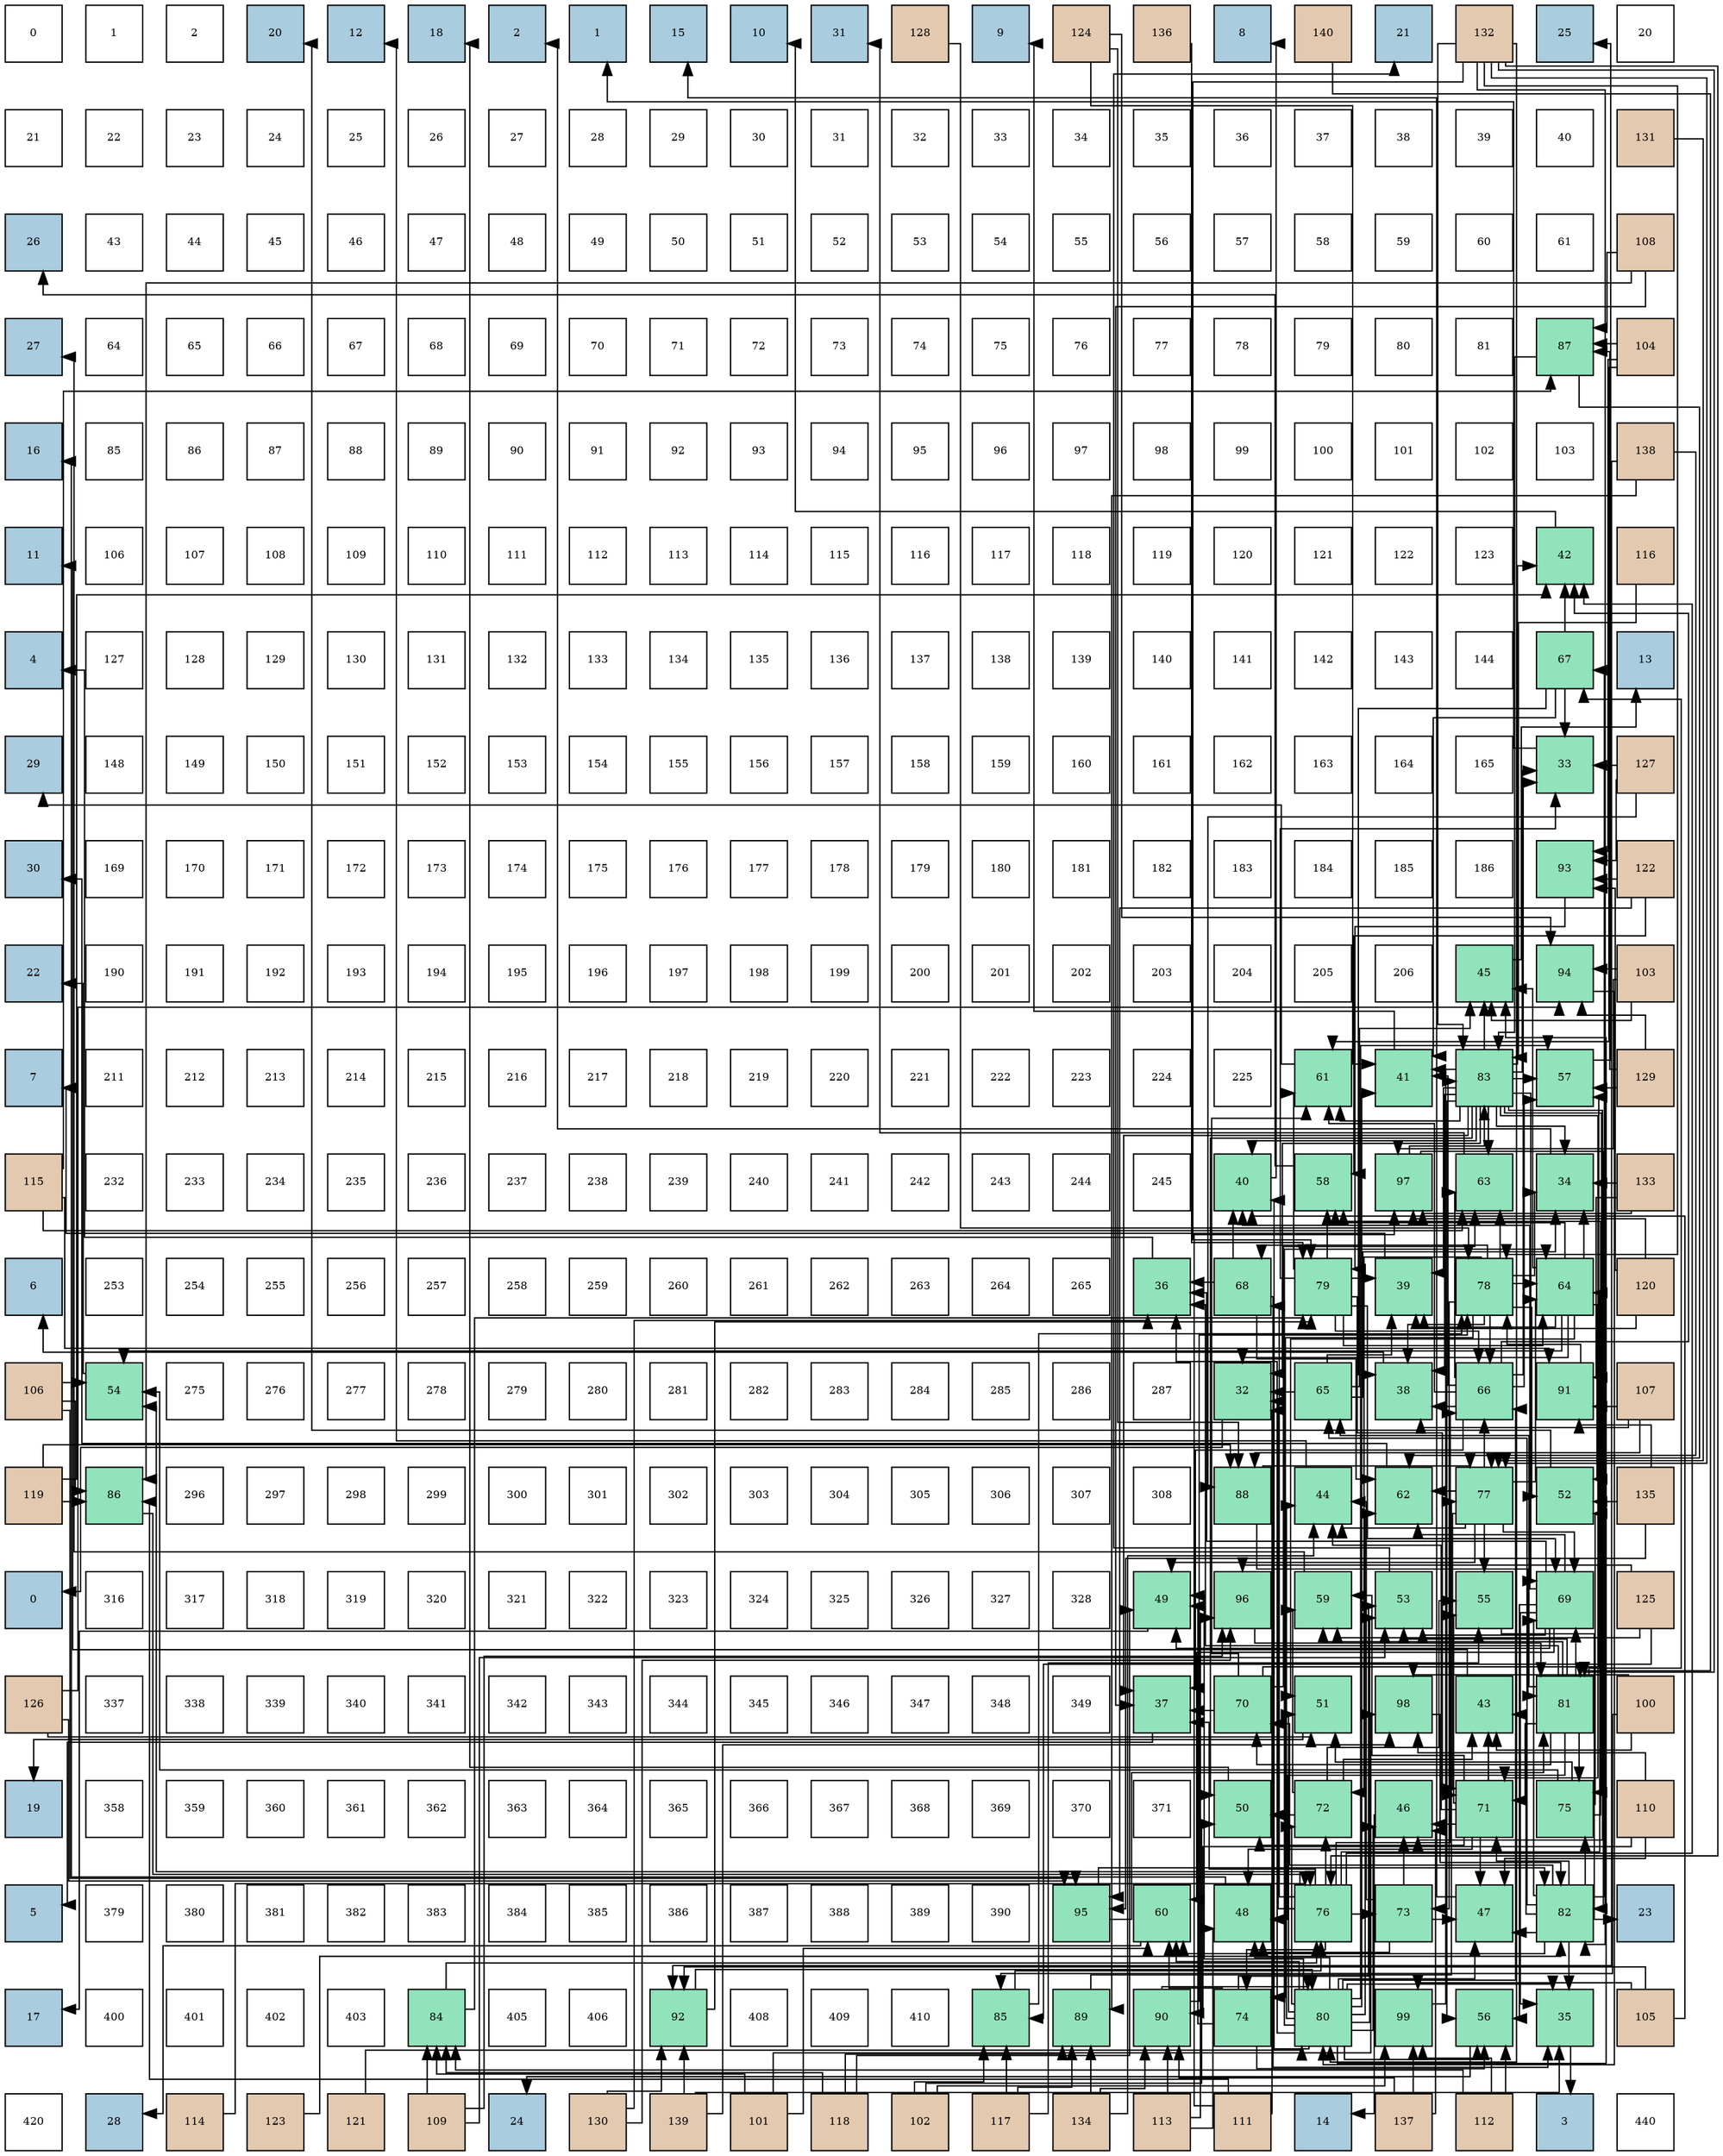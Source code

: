 digraph layout{
 rankdir=TB;
 splines=ortho;
 node [style=filled shape=square fixedsize=true width=0.6];
0[label="0", fontsize=8, fillcolor="#ffffff"];
1[label="1", fontsize=8, fillcolor="#ffffff"];
2[label="2", fontsize=8, fillcolor="#ffffff"];
3[label="20", fontsize=8, fillcolor="#a9ccde"];
4[label="12", fontsize=8, fillcolor="#a9ccde"];
5[label="18", fontsize=8, fillcolor="#a9ccde"];
6[label="2", fontsize=8, fillcolor="#a9ccde"];
7[label="1", fontsize=8, fillcolor="#a9ccde"];
8[label="15", fontsize=8, fillcolor="#a9ccde"];
9[label="10", fontsize=8, fillcolor="#a9ccde"];
10[label="31", fontsize=8, fillcolor="#a9ccde"];
11[label="128", fontsize=8, fillcolor="#e3c9af"];
12[label="9", fontsize=8, fillcolor="#a9ccde"];
13[label="124", fontsize=8, fillcolor="#e3c9af"];
14[label="136", fontsize=8, fillcolor="#e3c9af"];
15[label="8", fontsize=8, fillcolor="#a9ccde"];
16[label="140", fontsize=8, fillcolor="#e3c9af"];
17[label="21", fontsize=8, fillcolor="#a9ccde"];
18[label="132", fontsize=8, fillcolor="#e3c9af"];
19[label="25", fontsize=8, fillcolor="#a9ccde"];
20[label="20", fontsize=8, fillcolor="#ffffff"];
21[label="21", fontsize=8, fillcolor="#ffffff"];
22[label="22", fontsize=8, fillcolor="#ffffff"];
23[label="23", fontsize=8, fillcolor="#ffffff"];
24[label="24", fontsize=8, fillcolor="#ffffff"];
25[label="25", fontsize=8, fillcolor="#ffffff"];
26[label="26", fontsize=8, fillcolor="#ffffff"];
27[label="27", fontsize=8, fillcolor="#ffffff"];
28[label="28", fontsize=8, fillcolor="#ffffff"];
29[label="29", fontsize=8, fillcolor="#ffffff"];
30[label="30", fontsize=8, fillcolor="#ffffff"];
31[label="31", fontsize=8, fillcolor="#ffffff"];
32[label="32", fontsize=8, fillcolor="#ffffff"];
33[label="33", fontsize=8, fillcolor="#ffffff"];
34[label="34", fontsize=8, fillcolor="#ffffff"];
35[label="35", fontsize=8, fillcolor="#ffffff"];
36[label="36", fontsize=8, fillcolor="#ffffff"];
37[label="37", fontsize=8, fillcolor="#ffffff"];
38[label="38", fontsize=8, fillcolor="#ffffff"];
39[label="39", fontsize=8, fillcolor="#ffffff"];
40[label="40", fontsize=8, fillcolor="#ffffff"];
41[label="131", fontsize=8, fillcolor="#e3c9af"];
42[label="26", fontsize=8, fillcolor="#a9ccde"];
43[label="43", fontsize=8, fillcolor="#ffffff"];
44[label="44", fontsize=8, fillcolor="#ffffff"];
45[label="45", fontsize=8, fillcolor="#ffffff"];
46[label="46", fontsize=8, fillcolor="#ffffff"];
47[label="47", fontsize=8, fillcolor="#ffffff"];
48[label="48", fontsize=8, fillcolor="#ffffff"];
49[label="49", fontsize=8, fillcolor="#ffffff"];
50[label="50", fontsize=8, fillcolor="#ffffff"];
51[label="51", fontsize=8, fillcolor="#ffffff"];
52[label="52", fontsize=8, fillcolor="#ffffff"];
53[label="53", fontsize=8, fillcolor="#ffffff"];
54[label="54", fontsize=8, fillcolor="#ffffff"];
55[label="55", fontsize=8, fillcolor="#ffffff"];
56[label="56", fontsize=8, fillcolor="#ffffff"];
57[label="57", fontsize=8, fillcolor="#ffffff"];
58[label="58", fontsize=8, fillcolor="#ffffff"];
59[label="59", fontsize=8, fillcolor="#ffffff"];
60[label="60", fontsize=8, fillcolor="#ffffff"];
61[label="61", fontsize=8, fillcolor="#ffffff"];
62[label="108", fontsize=8, fillcolor="#e3c9af"];
63[label="27", fontsize=8, fillcolor="#a9ccde"];
64[label="64", fontsize=8, fillcolor="#ffffff"];
65[label="65", fontsize=8, fillcolor="#ffffff"];
66[label="66", fontsize=8, fillcolor="#ffffff"];
67[label="67", fontsize=8, fillcolor="#ffffff"];
68[label="68", fontsize=8, fillcolor="#ffffff"];
69[label="69", fontsize=8, fillcolor="#ffffff"];
70[label="70", fontsize=8, fillcolor="#ffffff"];
71[label="71", fontsize=8, fillcolor="#ffffff"];
72[label="72", fontsize=8, fillcolor="#ffffff"];
73[label="73", fontsize=8, fillcolor="#ffffff"];
74[label="74", fontsize=8, fillcolor="#ffffff"];
75[label="75", fontsize=8, fillcolor="#ffffff"];
76[label="76", fontsize=8, fillcolor="#ffffff"];
77[label="77", fontsize=8, fillcolor="#ffffff"];
78[label="78", fontsize=8, fillcolor="#ffffff"];
79[label="79", fontsize=8, fillcolor="#ffffff"];
80[label="80", fontsize=8, fillcolor="#ffffff"];
81[label="81", fontsize=8, fillcolor="#ffffff"];
82[label="87", fontsize=8, fillcolor="#91e3bb"];
83[label="104", fontsize=8, fillcolor="#e3c9af"];
84[label="16", fontsize=8, fillcolor="#a9ccde"];
85[label="85", fontsize=8, fillcolor="#ffffff"];
86[label="86", fontsize=8, fillcolor="#ffffff"];
87[label="87", fontsize=8, fillcolor="#ffffff"];
88[label="88", fontsize=8, fillcolor="#ffffff"];
89[label="89", fontsize=8, fillcolor="#ffffff"];
90[label="90", fontsize=8, fillcolor="#ffffff"];
91[label="91", fontsize=8, fillcolor="#ffffff"];
92[label="92", fontsize=8, fillcolor="#ffffff"];
93[label="93", fontsize=8, fillcolor="#ffffff"];
94[label="94", fontsize=8, fillcolor="#ffffff"];
95[label="95", fontsize=8, fillcolor="#ffffff"];
96[label="96", fontsize=8, fillcolor="#ffffff"];
97[label="97", fontsize=8, fillcolor="#ffffff"];
98[label="98", fontsize=8, fillcolor="#ffffff"];
99[label="99", fontsize=8, fillcolor="#ffffff"];
100[label="100", fontsize=8, fillcolor="#ffffff"];
101[label="101", fontsize=8, fillcolor="#ffffff"];
102[label="102", fontsize=8, fillcolor="#ffffff"];
103[label="103", fontsize=8, fillcolor="#ffffff"];
104[label="138", fontsize=8, fillcolor="#e3c9af"];
105[label="11", fontsize=8, fillcolor="#a9ccde"];
106[label="106", fontsize=8, fillcolor="#ffffff"];
107[label="107", fontsize=8, fillcolor="#ffffff"];
108[label="108", fontsize=8, fillcolor="#ffffff"];
109[label="109", fontsize=8, fillcolor="#ffffff"];
110[label="110", fontsize=8, fillcolor="#ffffff"];
111[label="111", fontsize=8, fillcolor="#ffffff"];
112[label="112", fontsize=8, fillcolor="#ffffff"];
113[label="113", fontsize=8, fillcolor="#ffffff"];
114[label="114", fontsize=8, fillcolor="#ffffff"];
115[label="115", fontsize=8, fillcolor="#ffffff"];
116[label="116", fontsize=8, fillcolor="#ffffff"];
117[label="117", fontsize=8, fillcolor="#ffffff"];
118[label="118", fontsize=8, fillcolor="#ffffff"];
119[label="119", fontsize=8, fillcolor="#ffffff"];
120[label="120", fontsize=8, fillcolor="#ffffff"];
121[label="121", fontsize=8, fillcolor="#ffffff"];
122[label="122", fontsize=8, fillcolor="#ffffff"];
123[label="123", fontsize=8, fillcolor="#ffffff"];
124[label="42", fontsize=8, fillcolor="#91e3bb"];
125[label="116", fontsize=8, fillcolor="#e3c9af"];
126[label="4", fontsize=8, fillcolor="#a9ccde"];
127[label="127", fontsize=8, fillcolor="#ffffff"];
128[label="128", fontsize=8, fillcolor="#ffffff"];
129[label="129", fontsize=8, fillcolor="#ffffff"];
130[label="130", fontsize=8, fillcolor="#ffffff"];
131[label="131", fontsize=8, fillcolor="#ffffff"];
132[label="132", fontsize=8, fillcolor="#ffffff"];
133[label="133", fontsize=8, fillcolor="#ffffff"];
134[label="134", fontsize=8, fillcolor="#ffffff"];
135[label="135", fontsize=8, fillcolor="#ffffff"];
136[label="136", fontsize=8, fillcolor="#ffffff"];
137[label="137", fontsize=8, fillcolor="#ffffff"];
138[label="138", fontsize=8, fillcolor="#ffffff"];
139[label="139", fontsize=8, fillcolor="#ffffff"];
140[label="140", fontsize=8, fillcolor="#ffffff"];
141[label="141", fontsize=8, fillcolor="#ffffff"];
142[label="142", fontsize=8, fillcolor="#ffffff"];
143[label="143", fontsize=8, fillcolor="#ffffff"];
144[label="144", fontsize=8, fillcolor="#ffffff"];
145[label="67", fontsize=8, fillcolor="#91e3bb"];
146[label="13", fontsize=8, fillcolor="#a9ccde"];
147[label="29", fontsize=8, fillcolor="#a9ccde"];
148[label="148", fontsize=8, fillcolor="#ffffff"];
149[label="149", fontsize=8, fillcolor="#ffffff"];
150[label="150", fontsize=8, fillcolor="#ffffff"];
151[label="151", fontsize=8, fillcolor="#ffffff"];
152[label="152", fontsize=8, fillcolor="#ffffff"];
153[label="153", fontsize=8, fillcolor="#ffffff"];
154[label="154", fontsize=8, fillcolor="#ffffff"];
155[label="155", fontsize=8, fillcolor="#ffffff"];
156[label="156", fontsize=8, fillcolor="#ffffff"];
157[label="157", fontsize=8, fillcolor="#ffffff"];
158[label="158", fontsize=8, fillcolor="#ffffff"];
159[label="159", fontsize=8, fillcolor="#ffffff"];
160[label="160", fontsize=8, fillcolor="#ffffff"];
161[label="161", fontsize=8, fillcolor="#ffffff"];
162[label="162", fontsize=8, fillcolor="#ffffff"];
163[label="163", fontsize=8, fillcolor="#ffffff"];
164[label="164", fontsize=8, fillcolor="#ffffff"];
165[label="165", fontsize=8, fillcolor="#ffffff"];
166[label="33", fontsize=8, fillcolor="#91e3bb"];
167[label="127", fontsize=8, fillcolor="#e3c9af"];
168[label="30", fontsize=8, fillcolor="#a9ccde"];
169[label="169", fontsize=8, fillcolor="#ffffff"];
170[label="170", fontsize=8, fillcolor="#ffffff"];
171[label="171", fontsize=8, fillcolor="#ffffff"];
172[label="172", fontsize=8, fillcolor="#ffffff"];
173[label="173", fontsize=8, fillcolor="#ffffff"];
174[label="174", fontsize=8, fillcolor="#ffffff"];
175[label="175", fontsize=8, fillcolor="#ffffff"];
176[label="176", fontsize=8, fillcolor="#ffffff"];
177[label="177", fontsize=8, fillcolor="#ffffff"];
178[label="178", fontsize=8, fillcolor="#ffffff"];
179[label="179", fontsize=8, fillcolor="#ffffff"];
180[label="180", fontsize=8, fillcolor="#ffffff"];
181[label="181", fontsize=8, fillcolor="#ffffff"];
182[label="182", fontsize=8, fillcolor="#ffffff"];
183[label="183", fontsize=8, fillcolor="#ffffff"];
184[label="184", fontsize=8, fillcolor="#ffffff"];
185[label="185", fontsize=8, fillcolor="#ffffff"];
186[label="186", fontsize=8, fillcolor="#ffffff"];
187[label="93", fontsize=8, fillcolor="#91e3bb"];
188[label="122", fontsize=8, fillcolor="#e3c9af"];
189[label="22", fontsize=8, fillcolor="#a9ccde"];
190[label="190", fontsize=8, fillcolor="#ffffff"];
191[label="191", fontsize=8, fillcolor="#ffffff"];
192[label="192", fontsize=8, fillcolor="#ffffff"];
193[label="193", fontsize=8, fillcolor="#ffffff"];
194[label="194", fontsize=8, fillcolor="#ffffff"];
195[label="195", fontsize=8, fillcolor="#ffffff"];
196[label="196", fontsize=8, fillcolor="#ffffff"];
197[label="197", fontsize=8, fillcolor="#ffffff"];
198[label="198", fontsize=8, fillcolor="#ffffff"];
199[label="199", fontsize=8, fillcolor="#ffffff"];
200[label="200", fontsize=8, fillcolor="#ffffff"];
201[label="201", fontsize=8, fillcolor="#ffffff"];
202[label="202", fontsize=8, fillcolor="#ffffff"];
203[label="203", fontsize=8, fillcolor="#ffffff"];
204[label="204", fontsize=8, fillcolor="#ffffff"];
205[label="205", fontsize=8, fillcolor="#ffffff"];
206[label="206", fontsize=8, fillcolor="#ffffff"];
207[label="45", fontsize=8, fillcolor="#91e3bb"];
208[label="94", fontsize=8, fillcolor="#91e3bb"];
209[label="103", fontsize=8, fillcolor="#e3c9af"];
210[label="7", fontsize=8, fillcolor="#a9ccde"];
211[label="211", fontsize=8, fillcolor="#ffffff"];
212[label="212", fontsize=8, fillcolor="#ffffff"];
213[label="213", fontsize=8, fillcolor="#ffffff"];
214[label="214", fontsize=8, fillcolor="#ffffff"];
215[label="215", fontsize=8, fillcolor="#ffffff"];
216[label="216", fontsize=8, fillcolor="#ffffff"];
217[label="217", fontsize=8, fillcolor="#ffffff"];
218[label="218", fontsize=8, fillcolor="#ffffff"];
219[label="219", fontsize=8, fillcolor="#ffffff"];
220[label="220", fontsize=8, fillcolor="#ffffff"];
221[label="221", fontsize=8, fillcolor="#ffffff"];
222[label="222", fontsize=8, fillcolor="#ffffff"];
223[label="223", fontsize=8, fillcolor="#ffffff"];
224[label="224", fontsize=8, fillcolor="#ffffff"];
225[label="225", fontsize=8, fillcolor="#ffffff"];
226[label="61", fontsize=8, fillcolor="#91e3bb"];
227[label="41", fontsize=8, fillcolor="#91e3bb"];
228[label="83", fontsize=8, fillcolor="#91e3bb"];
229[label="57", fontsize=8, fillcolor="#91e3bb"];
230[label="129", fontsize=8, fillcolor="#e3c9af"];
231[label="115", fontsize=8, fillcolor="#e3c9af"];
232[label="232", fontsize=8, fillcolor="#ffffff"];
233[label="233", fontsize=8, fillcolor="#ffffff"];
234[label="234", fontsize=8, fillcolor="#ffffff"];
235[label="235", fontsize=8, fillcolor="#ffffff"];
236[label="236", fontsize=8, fillcolor="#ffffff"];
237[label="237", fontsize=8, fillcolor="#ffffff"];
238[label="238", fontsize=8, fillcolor="#ffffff"];
239[label="239", fontsize=8, fillcolor="#ffffff"];
240[label="240", fontsize=8, fillcolor="#ffffff"];
241[label="241", fontsize=8, fillcolor="#ffffff"];
242[label="242", fontsize=8, fillcolor="#ffffff"];
243[label="243", fontsize=8, fillcolor="#ffffff"];
244[label="244", fontsize=8, fillcolor="#ffffff"];
245[label="245", fontsize=8, fillcolor="#ffffff"];
246[label="40", fontsize=8, fillcolor="#91e3bb"];
247[label="58", fontsize=8, fillcolor="#91e3bb"];
248[label="97", fontsize=8, fillcolor="#91e3bb"];
249[label="63", fontsize=8, fillcolor="#91e3bb"];
250[label="34", fontsize=8, fillcolor="#91e3bb"];
251[label="133", fontsize=8, fillcolor="#e3c9af"];
252[label="6", fontsize=8, fillcolor="#a9ccde"];
253[label="253", fontsize=8, fillcolor="#ffffff"];
254[label="254", fontsize=8, fillcolor="#ffffff"];
255[label="255", fontsize=8, fillcolor="#ffffff"];
256[label="256", fontsize=8, fillcolor="#ffffff"];
257[label="257", fontsize=8, fillcolor="#ffffff"];
258[label="258", fontsize=8, fillcolor="#ffffff"];
259[label="259", fontsize=8, fillcolor="#ffffff"];
260[label="260", fontsize=8, fillcolor="#ffffff"];
261[label="261", fontsize=8, fillcolor="#ffffff"];
262[label="262", fontsize=8, fillcolor="#ffffff"];
263[label="263", fontsize=8, fillcolor="#ffffff"];
264[label="264", fontsize=8, fillcolor="#ffffff"];
265[label="265", fontsize=8, fillcolor="#ffffff"];
266[label="36", fontsize=8, fillcolor="#91e3bb"];
267[label="68", fontsize=8, fillcolor="#91e3bb"];
268[label="79", fontsize=8, fillcolor="#91e3bb"];
269[label="39", fontsize=8, fillcolor="#91e3bb"];
270[label="78", fontsize=8, fillcolor="#91e3bb"];
271[label="64", fontsize=8, fillcolor="#91e3bb"];
272[label="120", fontsize=8, fillcolor="#e3c9af"];
273[label="106", fontsize=8, fillcolor="#e3c9af"];
274[label="54", fontsize=8, fillcolor="#91e3bb"];
275[label="275", fontsize=8, fillcolor="#ffffff"];
276[label="276", fontsize=8, fillcolor="#ffffff"];
277[label="277", fontsize=8, fillcolor="#ffffff"];
278[label="278", fontsize=8, fillcolor="#ffffff"];
279[label="279", fontsize=8, fillcolor="#ffffff"];
280[label="280", fontsize=8, fillcolor="#ffffff"];
281[label="281", fontsize=8, fillcolor="#ffffff"];
282[label="282", fontsize=8, fillcolor="#ffffff"];
283[label="283", fontsize=8, fillcolor="#ffffff"];
284[label="284", fontsize=8, fillcolor="#ffffff"];
285[label="285", fontsize=8, fillcolor="#ffffff"];
286[label="286", fontsize=8, fillcolor="#ffffff"];
287[label="287", fontsize=8, fillcolor="#ffffff"];
288[label="32", fontsize=8, fillcolor="#91e3bb"];
289[label="65", fontsize=8, fillcolor="#91e3bb"];
290[label="38", fontsize=8, fillcolor="#91e3bb"];
291[label="66", fontsize=8, fillcolor="#91e3bb"];
292[label="91", fontsize=8, fillcolor="#91e3bb"];
293[label="107", fontsize=8, fillcolor="#e3c9af"];
294[label="119", fontsize=8, fillcolor="#e3c9af"];
295[label="86", fontsize=8, fillcolor="#91e3bb"];
296[label="296", fontsize=8, fillcolor="#ffffff"];
297[label="297", fontsize=8, fillcolor="#ffffff"];
298[label="298", fontsize=8, fillcolor="#ffffff"];
299[label="299", fontsize=8, fillcolor="#ffffff"];
300[label="300", fontsize=8, fillcolor="#ffffff"];
301[label="301", fontsize=8, fillcolor="#ffffff"];
302[label="302", fontsize=8, fillcolor="#ffffff"];
303[label="303", fontsize=8, fillcolor="#ffffff"];
304[label="304", fontsize=8, fillcolor="#ffffff"];
305[label="305", fontsize=8, fillcolor="#ffffff"];
306[label="306", fontsize=8, fillcolor="#ffffff"];
307[label="307", fontsize=8, fillcolor="#ffffff"];
308[label="308", fontsize=8, fillcolor="#ffffff"];
309[label="88", fontsize=8, fillcolor="#91e3bb"];
310[label="44", fontsize=8, fillcolor="#91e3bb"];
311[label="62", fontsize=8, fillcolor="#91e3bb"];
312[label="77", fontsize=8, fillcolor="#91e3bb"];
313[label="52", fontsize=8, fillcolor="#91e3bb"];
314[label="135", fontsize=8, fillcolor="#e3c9af"];
315[label="0", fontsize=8, fillcolor="#a9ccde"];
316[label="316", fontsize=8, fillcolor="#ffffff"];
317[label="317", fontsize=8, fillcolor="#ffffff"];
318[label="318", fontsize=8, fillcolor="#ffffff"];
319[label="319", fontsize=8, fillcolor="#ffffff"];
320[label="320", fontsize=8, fillcolor="#ffffff"];
321[label="321", fontsize=8, fillcolor="#ffffff"];
322[label="322", fontsize=8, fillcolor="#ffffff"];
323[label="323", fontsize=8, fillcolor="#ffffff"];
324[label="324", fontsize=8, fillcolor="#ffffff"];
325[label="325", fontsize=8, fillcolor="#ffffff"];
326[label="326", fontsize=8, fillcolor="#ffffff"];
327[label="327", fontsize=8, fillcolor="#ffffff"];
328[label="328", fontsize=8, fillcolor="#ffffff"];
329[label="49", fontsize=8, fillcolor="#91e3bb"];
330[label="96", fontsize=8, fillcolor="#91e3bb"];
331[label="59", fontsize=8, fillcolor="#91e3bb"];
332[label="53", fontsize=8, fillcolor="#91e3bb"];
333[label="55", fontsize=8, fillcolor="#91e3bb"];
334[label="69", fontsize=8, fillcolor="#91e3bb"];
335[label="125", fontsize=8, fillcolor="#e3c9af"];
336[label="126", fontsize=8, fillcolor="#e3c9af"];
337[label="337", fontsize=8, fillcolor="#ffffff"];
338[label="338", fontsize=8, fillcolor="#ffffff"];
339[label="339", fontsize=8, fillcolor="#ffffff"];
340[label="340", fontsize=8, fillcolor="#ffffff"];
341[label="341", fontsize=8, fillcolor="#ffffff"];
342[label="342", fontsize=8, fillcolor="#ffffff"];
343[label="343", fontsize=8, fillcolor="#ffffff"];
344[label="344", fontsize=8, fillcolor="#ffffff"];
345[label="345", fontsize=8, fillcolor="#ffffff"];
346[label="346", fontsize=8, fillcolor="#ffffff"];
347[label="347", fontsize=8, fillcolor="#ffffff"];
348[label="348", fontsize=8, fillcolor="#ffffff"];
349[label="349", fontsize=8, fillcolor="#ffffff"];
350[label="37", fontsize=8, fillcolor="#91e3bb"];
351[label="70", fontsize=8, fillcolor="#91e3bb"];
352[label="51", fontsize=8, fillcolor="#91e3bb"];
353[label="98", fontsize=8, fillcolor="#91e3bb"];
354[label="43", fontsize=8, fillcolor="#91e3bb"];
355[label="81", fontsize=8, fillcolor="#91e3bb"];
356[label="100", fontsize=8, fillcolor="#e3c9af"];
357[label="19", fontsize=8, fillcolor="#a9ccde"];
358[label="358", fontsize=8, fillcolor="#ffffff"];
359[label="359", fontsize=8, fillcolor="#ffffff"];
360[label="360", fontsize=8, fillcolor="#ffffff"];
361[label="361", fontsize=8, fillcolor="#ffffff"];
362[label="362", fontsize=8, fillcolor="#ffffff"];
363[label="363", fontsize=8, fillcolor="#ffffff"];
364[label="364", fontsize=8, fillcolor="#ffffff"];
365[label="365", fontsize=8, fillcolor="#ffffff"];
366[label="366", fontsize=8, fillcolor="#ffffff"];
367[label="367", fontsize=8, fillcolor="#ffffff"];
368[label="368", fontsize=8, fillcolor="#ffffff"];
369[label="369", fontsize=8, fillcolor="#ffffff"];
370[label="370", fontsize=8, fillcolor="#ffffff"];
371[label="371", fontsize=8, fillcolor="#ffffff"];
372[label="50", fontsize=8, fillcolor="#91e3bb"];
373[label="72", fontsize=8, fillcolor="#91e3bb"];
374[label="46", fontsize=8, fillcolor="#91e3bb"];
375[label="71", fontsize=8, fillcolor="#91e3bb"];
376[label="75", fontsize=8, fillcolor="#91e3bb"];
377[label="110", fontsize=8, fillcolor="#e3c9af"];
378[label="5", fontsize=8, fillcolor="#a9ccde"];
379[label="379", fontsize=8, fillcolor="#ffffff"];
380[label="380", fontsize=8, fillcolor="#ffffff"];
381[label="381", fontsize=8, fillcolor="#ffffff"];
382[label="382", fontsize=8, fillcolor="#ffffff"];
383[label="383", fontsize=8, fillcolor="#ffffff"];
384[label="384", fontsize=8, fillcolor="#ffffff"];
385[label="385", fontsize=8, fillcolor="#ffffff"];
386[label="386", fontsize=8, fillcolor="#ffffff"];
387[label="387", fontsize=8, fillcolor="#ffffff"];
388[label="388", fontsize=8, fillcolor="#ffffff"];
389[label="389", fontsize=8, fillcolor="#ffffff"];
390[label="390", fontsize=8, fillcolor="#ffffff"];
391[label="95", fontsize=8, fillcolor="#91e3bb"];
392[label="60", fontsize=8, fillcolor="#91e3bb"];
393[label="48", fontsize=8, fillcolor="#91e3bb"];
394[label="76", fontsize=8, fillcolor="#91e3bb"];
395[label="73", fontsize=8, fillcolor="#91e3bb"];
396[label="47", fontsize=8, fillcolor="#91e3bb"];
397[label="82", fontsize=8, fillcolor="#91e3bb"];
398[label="23", fontsize=8, fillcolor="#a9ccde"];
399[label="17", fontsize=8, fillcolor="#a9ccde"];
400[label="400", fontsize=8, fillcolor="#ffffff"];
401[label="401", fontsize=8, fillcolor="#ffffff"];
402[label="402", fontsize=8, fillcolor="#ffffff"];
403[label="403", fontsize=8, fillcolor="#ffffff"];
404[label="84", fontsize=8, fillcolor="#91e3bb"];
405[label="405", fontsize=8, fillcolor="#ffffff"];
406[label="406", fontsize=8, fillcolor="#ffffff"];
407[label="92", fontsize=8, fillcolor="#91e3bb"];
408[label="408", fontsize=8, fillcolor="#ffffff"];
409[label="409", fontsize=8, fillcolor="#ffffff"];
410[label="410", fontsize=8, fillcolor="#ffffff"];
411[label="85", fontsize=8, fillcolor="#91e3bb"];
412[label="89", fontsize=8, fillcolor="#91e3bb"];
413[label="90", fontsize=8, fillcolor="#91e3bb"];
414[label="74", fontsize=8, fillcolor="#91e3bb"];
415[label="80", fontsize=8, fillcolor="#91e3bb"];
416[label="99", fontsize=8, fillcolor="#91e3bb"];
417[label="56", fontsize=8, fillcolor="#91e3bb"];
418[label="35", fontsize=8, fillcolor="#91e3bb"];
419[label="105", fontsize=8, fillcolor="#e3c9af"];
420[label="420", fontsize=8, fillcolor="#ffffff"];
421[label="28", fontsize=8, fillcolor="#a9ccde"];
422[label="114", fontsize=8, fillcolor="#e3c9af"];
423[label="123", fontsize=8, fillcolor="#e3c9af"];
424[label="121", fontsize=8, fillcolor="#e3c9af"];
425[label="109", fontsize=8, fillcolor="#e3c9af"];
426[label="24", fontsize=8, fillcolor="#a9ccde"];
427[label="130", fontsize=8, fillcolor="#e3c9af"];
428[label="139", fontsize=8, fillcolor="#e3c9af"];
429[label="101", fontsize=8, fillcolor="#e3c9af"];
430[label="118", fontsize=8, fillcolor="#e3c9af"];
431[label="102", fontsize=8, fillcolor="#e3c9af"];
432[label="117", fontsize=8, fillcolor="#e3c9af"];
433[label="134", fontsize=8, fillcolor="#e3c9af"];
434[label="113", fontsize=8, fillcolor="#e3c9af"];
435[label="111", fontsize=8, fillcolor="#e3c9af"];
436[label="14", fontsize=8, fillcolor="#a9ccde"];
437[label="137", fontsize=8, fillcolor="#e3c9af"];
438[label="112", fontsize=8, fillcolor="#e3c9af"];
439[label="3", fontsize=8, fillcolor="#a9ccde"];
440[label="440", fontsize=8, fillcolor="#ffffff"];
edge [constraint=false, style=vis];288 -> 315;
166 -> 7;
250 -> 6;
418 -> 439;
266 -> 126;
350 -> 378;
290 -> 252;
269 -> 210;
246 -> 15;
227 -> 12;
124 -> 9;
354 -> 105;
310 -> 4;
207 -> 146;
374 -> 436;
396 -> 8;
393 -> 84;
329 -> 399;
372 -> 5;
352 -> 357;
313 -> 3;
332 -> 17;
274 -> 189;
333 -> 398;
417 -> 426;
229 -> 19;
247 -> 42;
331 -> 63;
392 -> 421;
226 -> 147;
311 -> 168;
249 -> 10;
271 -> 288;
271 -> 250;
271 -> 269;
271 -> 207;
271 -> 352;
271 -> 313;
271 -> 274;
271 -> 247;
289 -> 288;
289 -> 250;
289 -> 269;
289 -> 207;
291 -> 166;
291 -> 350;
291 -> 290;
291 -> 227;
291 -> 124;
291 -> 229;
291 -> 226;
291 -> 249;
145 -> 166;
145 -> 290;
145 -> 227;
145 -> 124;
267 -> 418;
267 -> 266;
267 -> 246;
267 -> 311;
334 -> 418;
334 -> 266;
334 -> 246;
334 -> 329;
334 -> 332;
334 -> 417;
334 -> 392;
334 -> 311;
351 -> 350;
351 -> 229;
351 -> 226;
351 -> 249;
375 -> 354;
375 -> 310;
375 -> 374;
375 -> 396;
375 -> 393;
375 -> 372;
375 -> 333;
375 -> 331;
373 -> 354;
373 -> 372;
373 -> 333;
373 -> 331;
395 -> 310;
395 -> 374;
395 -> 396;
395 -> 393;
414 -> 329;
414 -> 332;
414 -> 417;
414 -> 392;
376 -> 352;
376 -> 313;
376 -> 274;
376 -> 247;
394 -> 288;
394 -> 350;
394 -> 124;
394 -> 274;
394 -> 271;
394 -> 291;
394 -> 267;
394 -> 373;
394 -> 395;
394 -> 414;
312 -> 310;
312 -> 329;
312 -> 333;
312 -> 311;
312 -> 271;
312 -> 291;
312 -> 334;
312 -> 375;
270 -> 250;
270 -> 290;
270 -> 313;
270 -> 249;
270 -> 271;
270 -> 291;
270 -> 267;
270 -> 373;
270 -> 395;
270 -> 414;
268 -> 166;
268 -> 269;
268 -> 247;
268 -> 226;
268 -> 271;
268 -> 291;
268 -> 334;
268 -> 375;
415 -> 418;
415 -> 266;
415 -> 246;
415 -> 227;
415 -> 310;
415 -> 207;
415 -> 374;
415 -> 396;
415 -> 393;
415 -> 329;
415 -> 352;
415 -> 332;
415 -> 417;
415 -> 229;
415 -> 392;
415 -> 311;
415 -> 271;
415 -> 291;
415 -> 373;
355 -> 266;
355 -> 393;
355 -> 332;
355 -> 331;
355 -> 289;
355 -> 145;
355 -> 334;
355 -> 351;
355 -> 375;
355 -> 376;
397 -> 418;
397 -> 354;
397 -> 396;
397 -> 392;
397 -> 289;
397 -> 145;
397 -> 334;
397 -> 351;
397 -> 375;
397 -> 376;
228 -> 288;
228 -> 166;
228 -> 250;
228 -> 350;
228 -> 290;
228 -> 269;
228 -> 246;
228 -> 227;
228 -> 124;
228 -> 207;
228 -> 374;
228 -> 372;
228 -> 417;
228 -> 229;
228 -> 226;
228 -> 249;
228 -> 334;
228 -> 375;
228 -> 376;
404 -> 394;
404 -> 268;
411 -> 394;
411 -> 270;
295 -> 394;
82 -> 312;
82 -> 228;
309 -> 312;
309 -> 355;
412 -> 312;
413 -> 270;
413 -> 415;
292 -> 270;
407 -> 268;
407 -> 415;
187 -> 268;
208 -> 415;
391 -> 355;
391 -> 397;
330 -> 355;
248 -> 397;
248 -> 228;
353 -> 397;
416 -> 228;
356 -> 354;
356 -> 411;
356 -> 353;
429 -> 392;
429 -> 404;
429 -> 353;
431 -> 372;
431 -> 411;
431 -> 416;
209 -> 207;
209 -> 208;
209 -> 248;
83 -> 226;
83 -> 82;
83 -> 187;
419 -> 246;
419 -> 407;
419 -> 416;
273 -> 274;
273 -> 295;
273 -> 391;
293 -> 290;
293 -> 309;
293 -> 292;
62 -> 350;
62 -> 295;
62 -> 82;
425 -> 332;
425 -> 404;
425 -> 330;
377 -> 396;
377 -> 413;
377 -> 353;
435 -> 288;
435 -> 295;
435 -> 248;
438 -> 417;
438 -> 404;
438 -> 416;
434 -> 393;
434 -> 413;
434 -> 330;
422 -> 394;
231 -> 249;
231 -> 82;
231 -> 292;
125 -> 228;
432 -> 333;
432 -> 411;
432 -> 412;
430 -> 329;
430 -> 404;
430 -> 412;
294 -> 124;
294 -> 295;
294 -> 309;
272 -> 269;
272 -> 187;
272 -> 248;
424 -> 415;
188 -> 247;
188 -> 187;
188 -> 391;
423 -> 397;
13 -> 227;
13 -> 309;
13 -> 208;
335 -> 331;
335 -> 411;
335 -> 330;
336 -> 352;
336 -> 208;
336 -> 391;
167 -> 166;
167 -> 309;
167 -> 187;
11 -> 270;
230 -> 229;
230 -> 82;
230 -> 208;
427 -> 266;
427 -> 407;
427 -> 330;
41 -> 312;
18 -> 394;
18 -> 312;
18 -> 270;
18 -> 268;
18 -> 415;
18 -> 355;
18 -> 397;
18 -> 228;
251 -> 250;
251 -> 292;
251 -> 248;
433 -> 310;
433 -> 412;
433 -> 413;
314 -> 313;
314 -> 292;
314 -> 391;
14 -> 268;
437 -> 374;
437 -> 413;
437 -> 416;
104 -> 311;
104 -> 412;
104 -> 407;
428 -> 418;
428 -> 407;
428 -> 353;
16 -> 355;
edge [constraint=true, style=invis];
0 -> 21 -> 42 -> 63 -> 84 -> 105 -> 126 -> 147 -> 168 -> 189 -> 210 -> 231 -> 252 -> 273 -> 294 -> 315 -> 336 -> 357 -> 378 -> 399 -> 420;
1 -> 22 -> 43 -> 64 -> 85 -> 106 -> 127 -> 148 -> 169 -> 190 -> 211 -> 232 -> 253 -> 274 -> 295 -> 316 -> 337 -> 358 -> 379 -> 400 -> 421;
2 -> 23 -> 44 -> 65 -> 86 -> 107 -> 128 -> 149 -> 170 -> 191 -> 212 -> 233 -> 254 -> 275 -> 296 -> 317 -> 338 -> 359 -> 380 -> 401 -> 422;
3 -> 24 -> 45 -> 66 -> 87 -> 108 -> 129 -> 150 -> 171 -> 192 -> 213 -> 234 -> 255 -> 276 -> 297 -> 318 -> 339 -> 360 -> 381 -> 402 -> 423;
4 -> 25 -> 46 -> 67 -> 88 -> 109 -> 130 -> 151 -> 172 -> 193 -> 214 -> 235 -> 256 -> 277 -> 298 -> 319 -> 340 -> 361 -> 382 -> 403 -> 424;
5 -> 26 -> 47 -> 68 -> 89 -> 110 -> 131 -> 152 -> 173 -> 194 -> 215 -> 236 -> 257 -> 278 -> 299 -> 320 -> 341 -> 362 -> 383 -> 404 -> 425;
6 -> 27 -> 48 -> 69 -> 90 -> 111 -> 132 -> 153 -> 174 -> 195 -> 216 -> 237 -> 258 -> 279 -> 300 -> 321 -> 342 -> 363 -> 384 -> 405 -> 426;
7 -> 28 -> 49 -> 70 -> 91 -> 112 -> 133 -> 154 -> 175 -> 196 -> 217 -> 238 -> 259 -> 280 -> 301 -> 322 -> 343 -> 364 -> 385 -> 406 -> 427;
8 -> 29 -> 50 -> 71 -> 92 -> 113 -> 134 -> 155 -> 176 -> 197 -> 218 -> 239 -> 260 -> 281 -> 302 -> 323 -> 344 -> 365 -> 386 -> 407 -> 428;
9 -> 30 -> 51 -> 72 -> 93 -> 114 -> 135 -> 156 -> 177 -> 198 -> 219 -> 240 -> 261 -> 282 -> 303 -> 324 -> 345 -> 366 -> 387 -> 408 -> 429;
10 -> 31 -> 52 -> 73 -> 94 -> 115 -> 136 -> 157 -> 178 -> 199 -> 220 -> 241 -> 262 -> 283 -> 304 -> 325 -> 346 -> 367 -> 388 -> 409 -> 430;
11 -> 32 -> 53 -> 74 -> 95 -> 116 -> 137 -> 158 -> 179 -> 200 -> 221 -> 242 -> 263 -> 284 -> 305 -> 326 -> 347 -> 368 -> 389 -> 410 -> 431;
12 -> 33 -> 54 -> 75 -> 96 -> 117 -> 138 -> 159 -> 180 -> 201 -> 222 -> 243 -> 264 -> 285 -> 306 -> 327 -> 348 -> 369 -> 390 -> 411 -> 432;
13 -> 34 -> 55 -> 76 -> 97 -> 118 -> 139 -> 160 -> 181 -> 202 -> 223 -> 244 -> 265 -> 286 -> 307 -> 328 -> 349 -> 370 -> 391 -> 412 -> 433;
14 -> 35 -> 56 -> 77 -> 98 -> 119 -> 140 -> 161 -> 182 -> 203 -> 224 -> 245 -> 266 -> 287 -> 308 -> 329 -> 350 -> 371 -> 392 -> 413 -> 434;
15 -> 36 -> 57 -> 78 -> 99 -> 120 -> 141 -> 162 -> 183 -> 204 -> 225 -> 246 -> 267 -> 288 -> 309 -> 330 -> 351 -> 372 -> 393 -> 414 -> 435;
16 -> 37 -> 58 -> 79 -> 100 -> 121 -> 142 -> 163 -> 184 -> 205 -> 226 -> 247 -> 268 -> 289 -> 310 -> 331 -> 352 -> 373 -> 394 -> 415 -> 436;
17 -> 38 -> 59 -> 80 -> 101 -> 122 -> 143 -> 164 -> 185 -> 206 -> 227 -> 248 -> 269 -> 290 -> 311 -> 332 -> 353 -> 374 -> 395 -> 416 -> 437;
18 -> 39 -> 60 -> 81 -> 102 -> 123 -> 144 -> 165 -> 186 -> 207 -> 228 -> 249 -> 270 -> 291 -> 312 -> 333 -> 354 -> 375 -> 396 -> 417 -> 438;
19 -> 40 -> 61 -> 82 -> 103 -> 124 -> 145 -> 166 -> 187 -> 208 -> 229 -> 250 -> 271 -> 292 -> 313 -> 334 -> 355 -> 376 -> 397 -> 418 -> 439;
20 -> 41 -> 62 -> 83 -> 104 -> 125 -> 146 -> 167 -> 188 -> 209 -> 230 -> 251 -> 272 -> 293 -> 314 -> 335 -> 356 -> 377 -> 398 -> 419 -> 440;
rank = same {0 -> 1 -> 2 -> 3 -> 4 -> 5 -> 6 -> 7 -> 8 -> 9 -> 10 -> 11 -> 12 -> 13 -> 14 -> 15 -> 16 -> 17 -> 18 -> 19 -> 20};
rank = same {21 -> 22 -> 23 -> 24 -> 25 -> 26 -> 27 -> 28 -> 29 -> 30 -> 31 -> 32 -> 33 -> 34 -> 35 -> 36 -> 37 -> 38 -> 39 -> 40 -> 41};
rank = same {42 -> 43 -> 44 -> 45 -> 46 -> 47 -> 48 -> 49 -> 50 -> 51 -> 52 -> 53 -> 54 -> 55 -> 56 -> 57 -> 58 -> 59 -> 60 -> 61 -> 62};
rank = same {63 -> 64 -> 65 -> 66 -> 67 -> 68 -> 69 -> 70 -> 71 -> 72 -> 73 -> 74 -> 75 -> 76 -> 77 -> 78 -> 79 -> 80 -> 81 -> 82 -> 83};
rank = same {84 -> 85 -> 86 -> 87 -> 88 -> 89 -> 90 -> 91 -> 92 -> 93 -> 94 -> 95 -> 96 -> 97 -> 98 -> 99 -> 100 -> 101 -> 102 -> 103 -> 104};
rank = same {105 -> 106 -> 107 -> 108 -> 109 -> 110 -> 111 -> 112 -> 113 -> 114 -> 115 -> 116 -> 117 -> 118 -> 119 -> 120 -> 121 -> 122 -> 123 -> 124 -> 125};
rank = same {126 -> 127 -> 128 -> 129 -> 130 -> 131 -> 132 -> 133 -> 134 -> 135 -> 136 -> 137 -> 138 -> 139 -> 140 -> 141 -> 142 -> 143 -> 144 -> 145 -> 146};
rank = same {147 -> 148 -> 149 -> 150 -> 151 -> 152 -> 153 -> 154 -> 155 -> 156 -> 157 -> 158 -> 159 -> 160 -> 161 -> 162 -> 163 -> 164 -> 165 -> 166 -> 167};
rank = same {168 -> 169 -> 170 -> 171 -> 172 -> 173 -> 174 -> 175 -> 176 -> 177 -> 178 -> 179 -> 180 -> 181 -> 182 -> 183 -> 184 -> 185 -> 186 -> 187 -> 188};
rank = same {189 -> 190 -> 191 -> 192 -> 193 -> 194 -> 195 -> 196 -> 197 -> 198 -> 199 -> 200 -> 201 -> 202 -> 203 -> 204 -> 205 -> 206 -> 207 -> 208 -> 209};
rank = same {210 -> 211 -> 212 -> 213 -> 214 -> 215 -> 216 -> 217 -> 218 -> 219 -> 220 -> 221 -> 222 -> 223 -> 224 -> 225 -> 226 -> 227 -> 228 -> 229 -> 230};
rank = same {231 -> 232 -> 233 -> 234 -> 235 -> 236 -> 237 -> 238 -> 239 -> 240 -> 241 -> 242 -> 243 -> 244 -> 245 -> 246 -> 247 -> 248 -> 249 -> 250 -> 251};
rank = same {252 -> 253 -> 254 -> 255 -> 256 -> 257 -> 258 -> 259 -> 260 -> 261 -> 262 -> 263 -> 264 -> 265 -> 266 -> 267 -> 268 -> 269 -> 270 -> 271 -> 272};
rank = same {273 -> 274 -> 275 -> 276 -> 277 -> 278 -> 279 -> 280 -> 281 -> 282 -> 283 -> 284 -> 285 -> 286 -> 287 -> 288 -> 289 -> 290 -> 291 -> 292 -> 293};
rank = same {294 -> 295 -> 296 -> 297 -> 298 -> 299 -> 300 -> 301 -> 302 -> 303 -> 304 -> 305 -> 306 -> 307 -> 308 -> 309 -> 310 -> 311 -> 312 -> 313 -> 314};
rank = same {315 -> 316 -> 317 -> 318 -> 319 -> 320 -> 321 -> 322 -> 323 -> 324 -> 325 -> 326 -> 327 -> 328 -> 329 -> 330 -> 331 -> 332 -> 333 -> 334 -> 335};
rank = same {336 -> 337 -> 338 -> 339 -> 340 -> 341 -> 342 -> 343 -> 344 -> 345 -> 346 -> 347 -> 348 -> 349 -> 350 -> 351 -> 352 -> 353 -> 354 -> 355 -> 356};
rank = same {357 -> 358 -> 359 -> 360 -> 361 -> 362 -> 363 -> 364 -> 365 -> 366 -> 367 -> 368 -> 369 -> 370 -> 371 -> 372 -> 373 -> 374 -> 375 -> 376 -> 377};
rank = same {378 -> 379 -> 380 -> 381 -> 382 -> 383 -> 384 -> 385 -> 386 -> 387 -> 388 -> 389 -> 390 -> 391 -> 392 -> 393 -> 394 -> 395 -> 396 -> 397 -> 398};
rank = same {399 -> 400 -> 401 -> 402 -> 403 -> 404 -> 405 -> 406 -> 407 -> 408 -> 409 -> 410 -> 411 -> 412 -> 413 -> 414 -> 415 -> 416 -> 417 -> 418 -> 419};
rank = same {420 -> 421 -> 422 -> 423 -> 424 -> 425 -> 426 -> 427 -> 428 -> 429 -> 430 -> 431 -> 432 -> 433 -> 434 -> 435 -> 436 -> 437 -> 438 -> 439 -> 440};
}